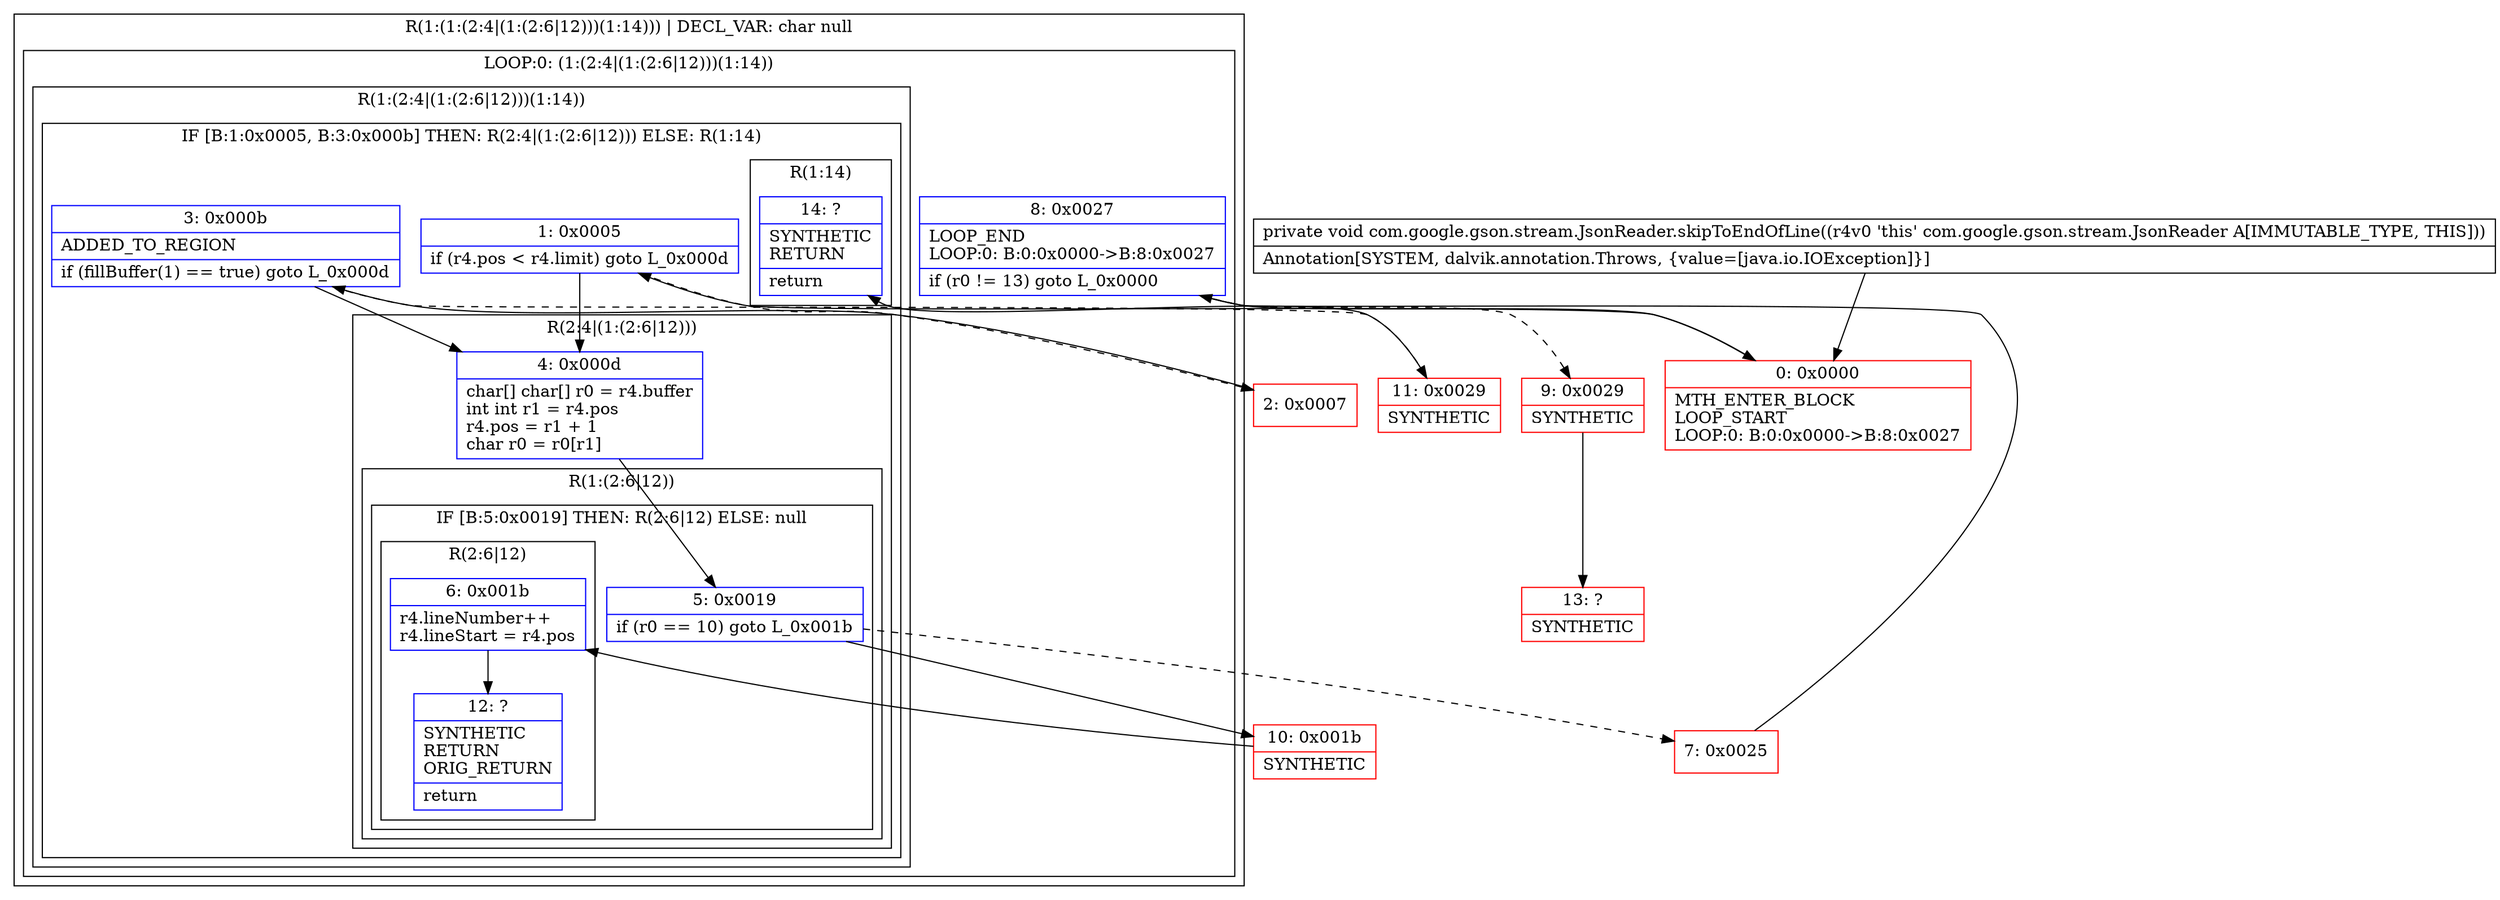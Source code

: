 digraph "CFG forcom.google.gson.stream.JsonReader.skipToEndOfLine()V" {
subgraph cluster_Region_487476339 {
label = "R(1:(1:(2:4|(1:(2:6|12)))(1:14))) | DECL_VAR: char null\l";
node [shape=record,color=blue];
subgraph cluster_LoopRegion_287299372 {
label = "LOOP:0: (1:(2:4|(1:(2:6|12)))(1:14))";
node [shape=record,color=blue];
Node_8 [shape=record,label="{8\:\ 0x0027|LOOP_END\lLOOP:0: B:0:0x0000\-\>B:8:0x0027\l|if (r0 != 13) goto L_0x0000\l}"];
subgraph cluster_Region_328991445 {
label = "R(1:(2:4|(1:(2:6|12)))(1:14))";
node [shape=record,color=blue];
subgraph cluster_IfRegion_997839629 {
label = "IF [B:1:0x0005, B:3:0x000b] THEN: R(2:4|(1:(2:6|12))) ELSE: R(1:14)";
node [shape=record,color=blue];
Node_1 [shape=record,label="{1\:\ 0x0005|if (r4.pos \< r4.limit) goto L_0x000d\l}"];
Node_3 [shape=record,label="{3\:\ 0x000b|ADDED_TO_REGION\l|if (fillBuffer(1) == true) goto L_0x000d\l}"];
subgraph cluster_Region_769042436 {
label = "R(2:4|(1:(2:6|12)))";
node [shape=record,color=blue];
Node_4 [shape=record,label="{4\:\ 0x000d|char[] char[] r0 = r4.buffer\lint int r1 = r4.pos\lr4.pos = r1 + 1\lchar r0 = r0[r1]\l}"];
subgraph cluster_Region_184297959 {
label = "R(1:(2:6|12))";
node [shape=record,color=blue];
subgraph cluster_IfRegion_35315745 {
label = "IF [B:5:0x0019] THEN: R(2:6|12) ELSE: null";
node [shape=record,color=blue];
Node_5 [shape=record,label="{5\:\ 0x0019|if (r0 == 10) goto L_0x001b\l}"];
subgraph cluster_Region_1711182111 {
label = "R(2:6|12)";
node [shape=record,color=blue];
Node_6 [shape=record,label="{6\:\ 0x001b|r4.lineNumber++\lr4.lineStart = r4.pos\l}"];
Node_12 [shape=record,label="{12\:\ ?|SYNTHETIC\lRETURN\lORIG_RETURN\l|return\l}"];
}
}
}
}
subgraph cluster_Region_377994719 {
label = "R(1:14)";
node [shape=record,color=blue];
Node_14 [shape=record,label="{14\:\ ?|SYNTHETIC\lRETURN\l|return\l}"];
}
}
}
}
}
Node_0 [shape=record,color=red,label="{0\:\ 0x0000|MTH_ENTER_BLOCK\lLOOP_START\lLOOP:0: B:0:0x0000\-\>B:8:0x0027\l}"];
Node_2 [shape=record,color=red,label="{2\:\ 0x0007}"];
Node_7 [shape=record,color=red,label="{7\:\ 0x0025}"];
Node_9 [shape=record,color=red,label="{9\:\ 0x0029|SYNTHETIC\l}"];
Node_10 [shape=record,color=red,label="{10\:\ 0x001b|SYNTHETIC\l}"];
Node_11 [shape=record,color=red,label="{11\:\ 0x0029|SYNTHETIC\l}"];
Node_13 [shape=record,color=red,label="{13\:\ ?|SYNTHETIC\l}"];
MethodNode[shape=record,label="{private void com.google.gson.stream.JsonReader.skipToEndOfLine((r4v0 'this' com.google.gson.stream.JsonReader A[IMMUTABLE_TYPE, THIS]))  | Annotation[SYSTEM, dalvik.annotation.Throws, \{value=[java.io.IOException]\}]\l}"];
MethodNode -> Node_0;
Node_8 -> Node_0;
Node_8 -> Node_9[style=dashed];
Node_1 -> Node_2[style=dashed];
Node_1 -> Node_4;
Node_3 -> Node_4;
Node_3 -> Node_11[style=dashed];
Node_4 -> Node_5;
Node_5 -> Node_7[style=dashed];
Node_5 -> Node_10;
Node_6 -> Node_12;
Node_0 -> Node_1;
Node_2 -> Node_3;
Node_7 -> Node_8;
Node_9 -> Node_13;
Node_10 -> Node_6;
Node_11 -> Node_14;
}


